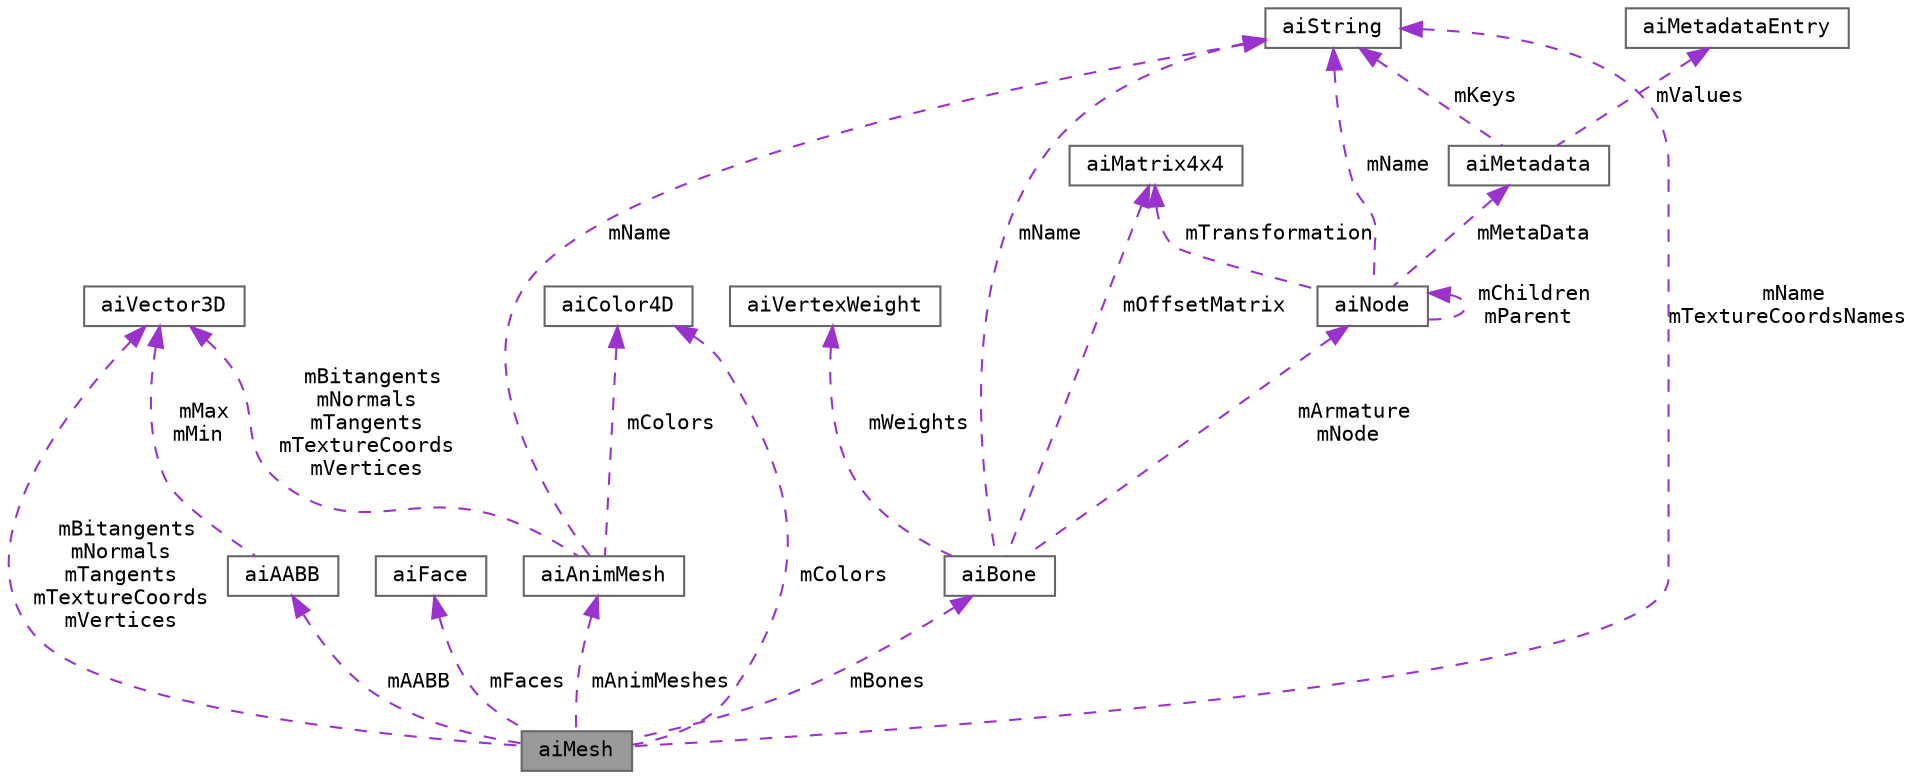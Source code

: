 digraph "aiMesh"
{
 // LATEX_PDF_SIZE
  bgcolor="transparent";
  edge [fontname=Terminal,fontsize=10,labelfontname=Helvetica,labelfontsize=10];
  node [fontname=Terminal,fontsize=10,shape=box,height=0.2,width=0.4];
  Node1 [label="aiMesh",height=0.2,width=0.4,color="gray40", fillcolor="grey60", style="filled", fontcolor="black",tooltip="enum aiMorphingMethod"];
  Node2 -> Node1 [dir="back",color="darkorchid3",style="dashed",label=" mBitangents\nmNormals\nmTangents\nmTextureCoords\nmVertices" ];
  Node2 [label="aiVector3D",height=0.2,width=0.4,color="gray40", fillcolor="white", style="filled",URL="$structai_vector3_d.html",tooltip=" "];
  Node3 -> Node1 [dir="back",color="darkorchid3",style="dashed",label=" mColors" ];
  Node3 [label="aiColor4D",height=0.2,width=0.4,color="gray40", fillcolor="white", style="filled",URL="$structai_color4_d.html",tooltip=" "];
  Node4 -> Node1 [dir="back",color="darkorchid3",style="dashed",label=" mFaces" ];
  Node4 [label="aiFace",height=0.2,width=0.4,color="gray40", fillcolor="white", style="filled",URL="$structai_face.html",tooltip="A single face in a mesh, referring to multiple vertices."];
  Node5 -> Node1 [dir="back",color="darkorchid3",style="dashed",label=" mBones" ];
  Node5 [label="aiBone",height=0.2,width=0.4,color="gray40", fillcolor="white", style="filled",URL="$structai_bone.html",tooltip="A single bone of a mesh."];
  Node6 -> Node5 [dir="back",color="darkorchid3",style="dashed",label=" mName" ];
  Node6 [label="aiString",height=0.2,width=0.4,color="gray40", fillcolor="white", style="filled",URL="$structai_string.html",tooltip="Represents an UTF-8 string, zero byte terminated."];
  Node7 -> Node5 [dir="back",color="darkorchid3",style="dashed",label=" mArmature\nmNode" ];
  Node7 [label="aiNode",height=0.2,width=0.4,color="gray40", fillcolor="white", style="filled",URL="$structai_node.html",tooltip=" "];
  Node6 -> Node7 [dir="back",color="darkorchid3",style="dashed",label=" mName" ];
  Node8 -> Node7 [dir="back",color="darkorchid3",style="dashed",label=" mTransformation" ];
  Node8 [label="aiMatrix4x4",height=0.2,width=0.4,color="gray40", fillcolor="white", style="filled",URL="$structai_matrix4x4.html",tooltip=" "];
  Node7 -> Node7 [dir="back",color="darkorchid3",style="dashed",label=" mChildren\nmParent" ];
  Node9 -> Node7 [dir="back",color="darkorchid3",style="dashed",label=" mMetaData" ];
  Node9 [label="aiMetadata",height=0.2,width=0.4,color="gray40", fillcolor="white", style="filled",URL="$structai_metadata.html",tooltip=" "];
  Node6 -> Node9 [dir="back",color="darkorchid3",style="dashed",label=" mKeys" ];
  Node10 -> Node9 [dir="back",color="darkorchid3",style="dashed",label=" mValues" ];
  Node10 [label="aiMetadataEntry",height=0.2,width=0.4,color="gray40", fillcolor="white", style="filled",URL="$structai_metadata_entry.html",tooltip=" "];
  Node11 -> Node5 [dir="back",color="darkorchid3",style="dashed",label=" mWeights" ];
  Node11 [label="aiVertexWeight",height=0.2,width=0.4,color="gray40", fillcolor="white", style="filled",URL="$structai_vertex_weight.html",tooltip="A single influence of a bone on a vertex."];
  Node8 -> Node5 [dir="back",color="darkorchid3",style="dashed",label=" mOffsetMatrix" ];
  Node6 -> Node1 [dir="back",color="darkorchid3",style="dashed",label=" mName\nmTextureCoordsNames" ];
  Node12 -> Node1 [dir="back",color="darkorchid3",style="dashed",label=" mAnimMeshes" ];
  Node12 [label="aiAnimMesh",height=0.2,width=0.4,color="gray40", fillcolor="white", style="filled",URL="$structai_anim_mesh.html",tooltip="An AnimMesh is an attachment to an aiMesh stores per-vertex animations for a particular frame."];
  Node6 -> Node12 [dir="back",color="darkorchid3",style="dashed",label=" mName" ];
  Node2 -> Node12 [dir="back",color="darkorchid3",style="dashed",label=" mBitangents\nmNormals\nmTangents\nmTextureCoords\nmVertices" ];
  Node3 -> Node12 [dir="back",color="darkorchid3",style="dashed",label=" mColors" ];
  Node13 -> Node1 [dir="back",color="darkorchid3",style="dashed",label=" mAABB" ];
  Node13 [label="aiAABB",height=0.2,width=0.4,color="gray40", fillcolor="white", style="filled",URL="$structai_a_a_b_b.html",tooltip=" "];
  Node2 -> Node13 [dir="back",color="darkorchid3",style="dashed",label=" mMax\nmMin" ];
}
